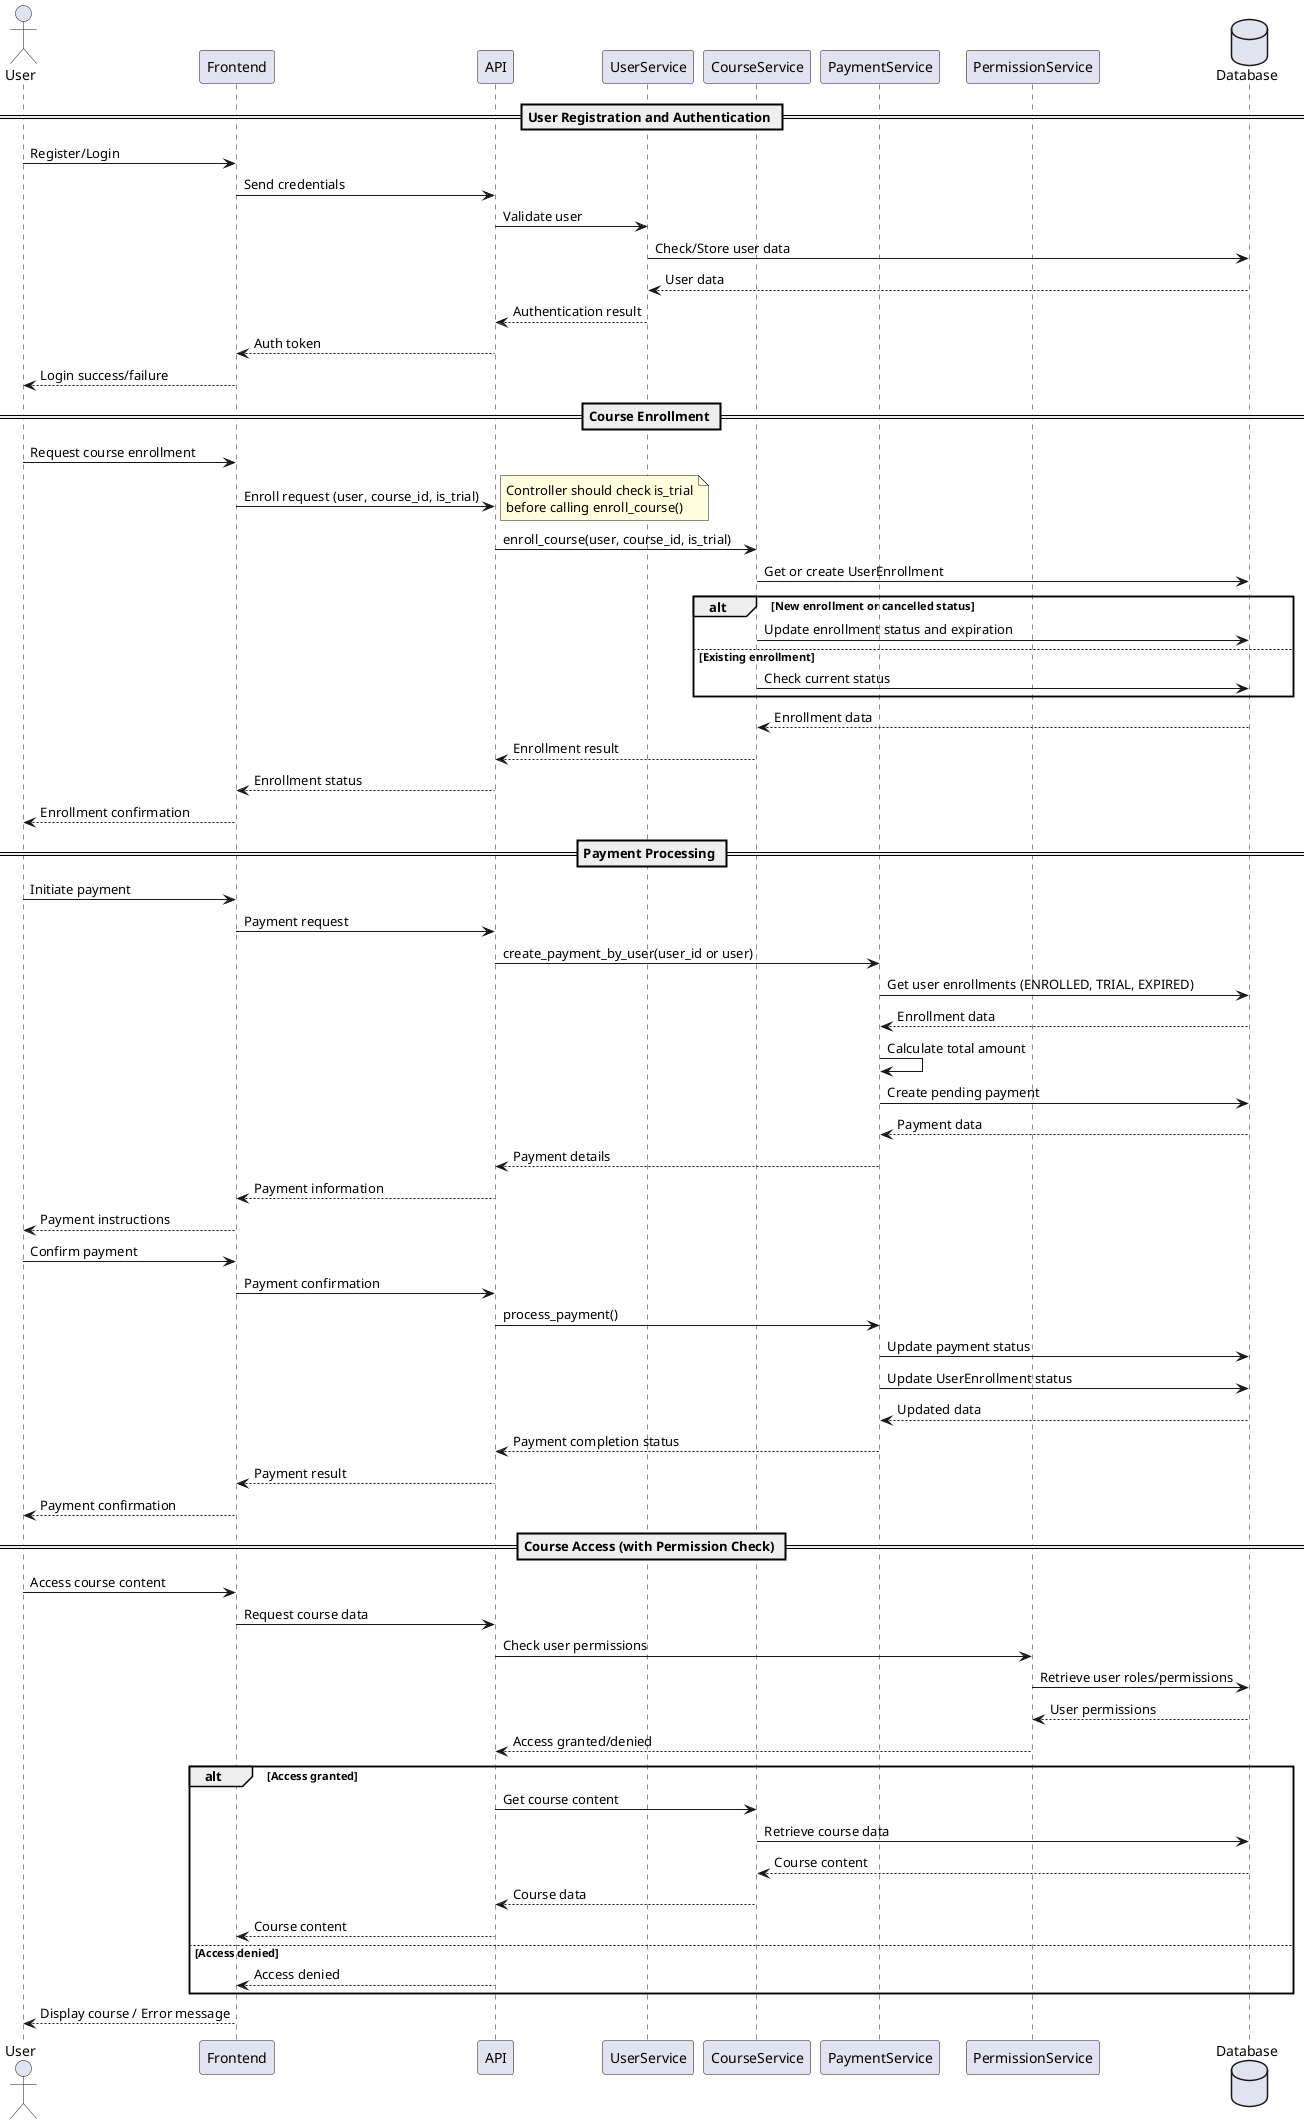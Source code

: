 @startuml
actor User
participant "Frontend" as FE
participant "API" as API
participant "UserService" as US
participant "CourseService" as CS
participant "PaymentService" as PS
participant "PermissionService" as PMS
database "Database" as DB

== User Registration and Authentication ==
User -> FE: Register/Login
FE -> API: Send credentials
API -> US: Validate user
US -> DB: Check/Store user data
DB --> US: User data
US --> API: Authentication result
API --> FE: Auth token
FE --> User: Login success/failure

== Course Enrollment ==
User -> FE: Request course enrollment
FE -> API: Enroll request (user, course_id, is_trial)
note right
  Controller should check is_trial
  before calling enroll_course()
end note
API -> CS: enroll_course(user, course_id, is_trial)
CS -> DB: Get or create UserEnrollment
alt New enrollment or cancelled status
    CS -> DB: Update enrollment status and expiration
else Existing enrollment
    CS -> DB: Check current status
end
DB --> CS: Enrollment data
CS --> API: Enrollment result
API --> FE: Enrollment status
FE --> User: Enrollment confirmation

== Payment Processing ==
User -> FE: Initiate payment
FE -> API: Payment request
API -> PS: create_payment_by_user(user_id or user)
PS -> DB: Get user enrollments (ENROLLED, TRIAL, EXPIRED)
DB --> PS: Enrollment data
PS -> PS: Calculate total amount
PS -> DB: Create pending payment
DB --> PS: Payment data
PS --> API: Payment details
API --> FE: Payment information
FE --> User: Payment instructions

User -> FE: Confirm payment
FE -> API: Payment confirmation
API -> PS: process_payment()
PS -> DB: Update payment status
PS -> DB: Update UserEnrollment status
DB --> PS: Updated data
PS --> API: Payment completion status
API --> FE: Payment result
FE --> User: Payment confirmation

== Course Access (with Permission Check) ==
User -> FE: Access course content
FE -> API: Request course data
API -> PMS: Check user permissions
PMS -> DB: Retrieve user roles/permissions
DB --> PMS: User permissions
PMS --> API: Access granted/denied
alt Access granted
    API -> CS: Get course content
    CS -> DB: Retrieve course data
    DB --> CS: Course content
    CS --> API: Course data
    API --> FE: Course content
else Access denied
    API --> FE: Access denied
end
FE --> User: Display course / Error message

@enduml